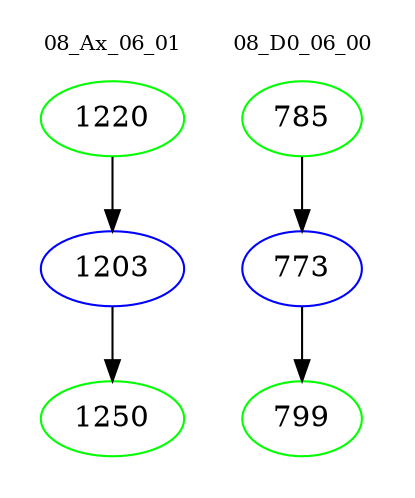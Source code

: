 digraph{
subgraph cluster_0 {
color = white
label = "08_Ax_06_01";
fontsize=10;
T0_1220 [label="1220", color="green"]
T0_1220 -> T0_1203 [color="black"]
T0_1203 [label="1203", color="blue"]
T0_1203 -> T0_1250 [color="black"]
T0_1250 [label="1250", color="green"]
}
subgraph cluster_1 {
color = white
label = "08_D0_06_00";
fontsize=10;
T1_785 [label="785", color="green"]
T1_785 -> T1_773 [color="black"]
T1_773 [label="773", color="blue"]
T1_773 -> T1_799 [color="black"]
T1_799 [label="799", color="green"]
}
}
